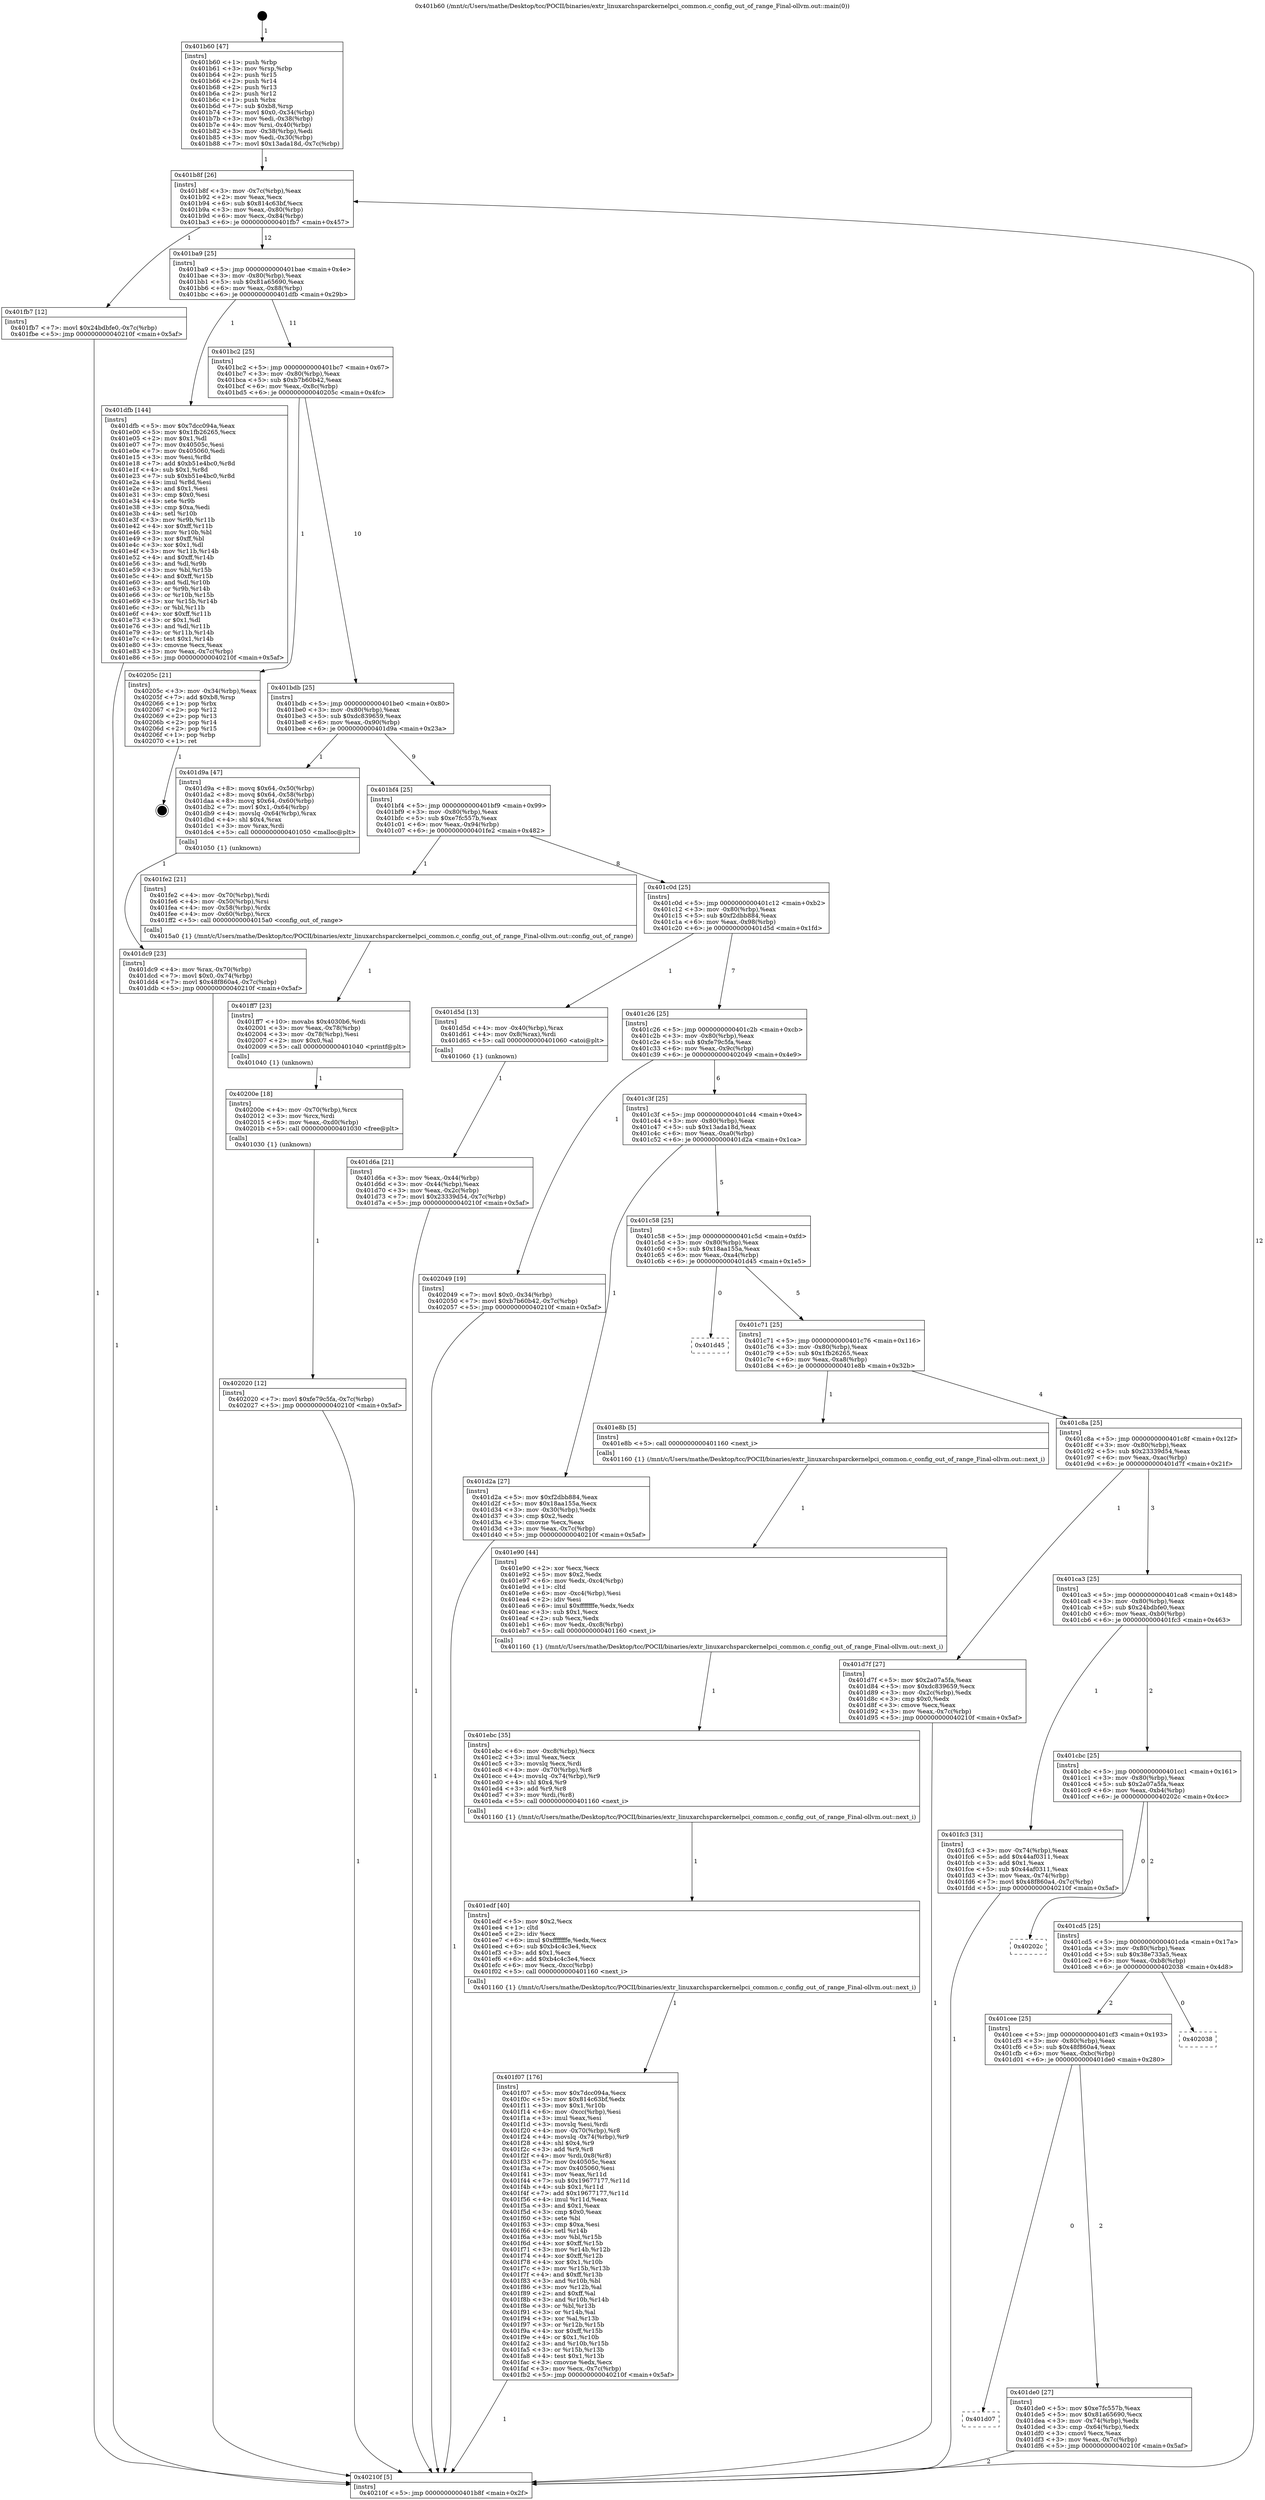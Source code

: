 digraph "0x401b60" {
  label = "0x401b60 (/mnt/c/Users/mathe/Desktop/tcc/POCII/binaries/extr_linuxarchsparckernelpci_common.c_config_out_of_range_Final-ollvm.out::main(0))"
  labelloc = "t"
  node[shape=record]

  Entry [label="",width=0.3,height=0.3,shape=circle,fillcolor=black,style=filled]
  "0x401b8f" [label="{
     0x401b8f [26]\l
     | [instrs]\l
     &nbsp;&nbsp;0x401b8f \<+3\>: mov -0x7c(%rbp),%eax\l
     &nbsp;&nbsp;0x401b92 \<+2\>: mov %eax,%ecx\l
     &nbsp;&nbsp;0x401b94 \<+6\>: sub $0x814c63bf,%ecx\l
     &nbsp;&nbsp;0x401b9a \<+3\>: mov %eax,-0x80(%rbp)\l
     &nbsp;&nbsp;0x401b9d \<+6\>: mov %ecx,-0x84(%rbp)\l
     &nbsp;&nbsp;0x401ba3 \<+6\>: je 0000000000401fb7 \<main+0x457\>\l
  }"]
  "0x401fb7" [label="{
     0x401fb7 [12]\l
     | [instrs]\l
     &nbsp;&nbsp;0x401fb7 \<+7\>: movl $0x24bdbfe0,-0x7c(%rbp)\l
     &nbsp;&nbsp;0x401fbe \<+5\>: jmp 000000000040210f \<main+0x5af\>\l
  }"]
  "0x401ba9" [label="{
     0x401ba9 [25]\l
     | [instrs]\l
     &nbsp;&nbsp;0x401ba9 \<+5\>: jmp 0000000000401bae \<main+0x4e\>\l
     &nbsp;&nbsp;0x401bae \<+3\>: mov -0x80(%rbp),%eax\l
     &nbsp;&nbsp;0x401bb1 \<+5\>: sub $0x81a65690,%eax\l
     &nbsp;&nbsp;0x401bb6 \<+6\>: mov %eax,-0x88(%rbp)\l
     &nbsp;&nbsp;0x401bbc \<+6\>: je 0000000000401dfb \<main+0x29b\>\l
  }"]
  Exit [label="",width=0.3,height=0.3,shape=circle,fillcolor=black,style=filled,peripheries=2]
  "0x401dfb" [label="{
     0x401dfb [144]\l
     | [instrs]\l
     &nbsp;&nbsp;0x401dfb \<+5\>: mov $0x7dcc094a,%eax\l
     &nbsp;&nbsp;0x401e00 \<+5\>: mov $0x1fb26265,%ecx\l
     &nbsp;&nbsp;0x401e05 \<+2\>: mov $0x1,%dl\l
     &nbsp;&nbsp;0x401e07 \<+7\>: mov 0x40505c,%esi\l
     &nbsp;&nbsp;0x401e0e \<+7\>: mov 0x405060,%edi\l
     &nbsp;&nbsp;0x401e15 \<+3\>: mov %esi,%r8d\l
     &nbsp;&nbsp;0x401e18 \<+7\>: add $0xb51e4bc0,%r8d\l
     &nbsp;&nbsp;0x401e1f \<+4\>: sub $0x1,%r8d\l
     &nbsp;&nbsp;0x401e23 \<+7\>: sub $0xb51e4bc0,%r8d\l
     &nbsp;&nbsp;0x401e2a \<+4\>: imul %r8d,%esi\l
     &nbsp;&nbsp;0x401e2e \<+3\>: and $0x1,%esi\l
     &nbsp;&nbsp;0x401e31 \<+3\>: cmp $0x0,%esi\l
     &nbsp;&nbsp;0x401e34 \<+4\>: sete %r9b\l
     &nbsp;&nbsp;0x401e38 \<+3\>: cmp $0xa,%edi\l
     &nbsp;&nbsp;0x401e3b \<+4\>: setl %r10b\l
     &nbsp;&nbsp;0x401e3f \<+3\>: mov %r9b,%r11b\l
     &nbsp;&nbsp;0x401e42 \<+4\>: xor $0xff,%r11b\l
     &nbsp;&nbsp;0x401e46 \<+3\>: mov %r10b,%bl\l
     &nbsp;&nbsp;0x401e49 \<+3\>: xor $0xff,%bl\l
     &nbsp;&nbsp;0x401e4c \<+3\>: xor $0x1,%dl\l
     &nbsp;&nbsp;0x401e4f \<+3\>: mov %r11b,%r14b\l
     &nbsp;&nbsp;0x401e52 \<+4\>: and $0xff,%r14b\l
     &nbsp;&nbsp;0x401e56 \<+3\>: and %dl,%r9b\l
     &nbsp;&nbsp;0x401e59 \<+3\>: mov %bl,%r15b\l
     &nbsp;&nbsp;0x401e5c \<+4\>: and $0xff,%r15b\l
     &nbsp;&nbsp;0x401e60 \<+3\>: and %dl,%r10b\l
     &nbsp;&nbsp;0x401e63 \<+3\>: or %r9b,%r14b\l
     &nbsp;&nbsp;0x401e66 \<+3\>: or %r10b,%r15b\l
     &nbsp;&nbsp;0x401e69 \<+3\>: xor %r15b,%r14b\l
     &nbsp;&nbsp;0x401e6c \<+3\>: or %bl,%r11b\l
     &nbsp;&nbsp;0x401e6f \<+4\>: xor $0xff,%r11b\l
     &nbsp;&nbsp;0x401e73 \<+3\>: or $0x1,%dl\l
     &nbsp;&nbsp;0x401e76 \<+3\>: and %dl,%r11b\l
     &nbsp;&nbsp;0x401e79 \<+3\>: or %r11b,%r14b\l
     &nbsp;&nbsp;0x401e7c \<+4\>: test $0x1,%r14b\l
     &nbsp;&nbsp;0x401e80 \<+3\>: cmovne %ecx,%eax\l
     &nbsp;&nbsp;0x401e83 \<+3\>: mov %eax,-0x7c(%rbp)\l
     &nbsp;&nbsp;0x401e86 \<+5\>: jmp 000000000040210f \<main+0x5af\>\l
  }"]
  "0x401bc2" [label="{
     0x401bc2 [25]\l
     | [instrs]\l
     &nbsp;&nbsp;0x401bc2 \<+5\>: jmp 0000000000401bc7 \<main+0x67\>\l
     &nbsp;&nbsp;0x401bc7 \<+3\>: mov -0x80(%rbp),%eax\l
     &nbsp;&nbsp;0x401bca \<+5\>: sub $0xb7b60b42,%eax\l
     &nbsp;&nbsp;0x401bcf \<+6\>: mov %eax,-0x8c(%rbp)\l
     &nbsp;&nbsp;0x401bd5 \<+6\>: je 000000000040205c \<main+0x4fc\>\l
  }"]
  "0x402020" [label="{
     0x402020 [12]\l
     | [instrs]\l
     &nbsp;&nbsp;0x402020 \<+7\>: movl $0xfe79c5fa,-0x7c(%rbp)\l
     &nbsp;&nbsp;0x402027 \<+5\>: jmp 000000000040210f \<main+0x5af\>\l
  }"]
  "0x40205c" [label="{
     0x40205c [21]\l
     | [instrs]\l
     &nbsp;&nbsp;0x40205c \<+3\>: mov -0x34(%rbp),%eax\l
     &nbsp;&nbsp;0x40205f \<+7\>: add $0xb8,%rsp\l
     &nbsp;&nbsp;0x402066 \<+1\>: pop %rbx\l
     &nbsp;&nbsp;0x402067 \<+2\>: pop %r12\l
     &nbsp;&nbsp;0x402069 \<+2\>: pop %r13\l
     &nbsp;&nbsp;0x40206b \<+2\>: pop %r14\l
     &nbsp;&nbsp;0x40206d \<+2\>: pop %r15\l
     &nbsp;&nbsp;0x40206f \<+1\>: pop %rbp\l
     &nbsp;&nbsp;0x402070 \<+1\>: ret\l
  }"]
  "0x401bdb" [label="{
     0x401bdb [25]\l
     | [instrs]\l
     &nbsp;&nbsp;0x401bdb \<+5\>: jmp 0000000000401be0 \<main+0x80\>\l
     &nbsp;&nbsp;0x401be0 \<+3\>: mov -0x80(%rbp),%eax\l
     &nbsp;&nbsp;0x401be3 \<+5\>: sub $0xdc839659,%eax\l
     &nbsp;&nbsp;0x401be8 \<+6\>: mov %eax,-0x90(%rbp)\l
     &nbsp;&nbsp;0x401bee \<+6\>: je 0000000000401d9a \<main+0x23a\>\l
  }"]
  "0x40200e" [label="{
     0x40200e [18]\l
     | [instrs]\l
     &nbsp;&nbsp;0x40200e \<+4\>: mov -0x70(%rbp),%rcx\l
     &nbsp;&nbsp;0x402012 \<+3\>: mov %rcx,%rdi\l
     &nbsp;&nbsp;0x402015 \<+6\>: mov %eax,-0xd0(%rbp)\l
     &nbsp;&nbsp;0x40201b \<+5\>: call 0000000000401030 \<free@plt\>\l
     | [calls]\l
     &nbsp;&nbsp;0x401030 \{1\} (unknown)\l
  }"]
  "0x401d9a" [label="{
     0x401d9a [47]\l
     | [instrs]\l
     &nbsp;&nbsp;0x401d9a \<+8\>: movq $0x64,-0x50(%rbp)\l
     &nbsp;&nbsp;0x401da2 \<+8\>: movq $0x64,-0x58(%rbp)\l
     &nbsp;&nbsp;0x401daa \<+8\>: movq $0x64,-0x60(%rbp)\l
     &nbsp;&nbsp;0x401db2 \<+7\>: movl $0x1,-0x64(%rbp)\l
     &nbsp;&nbsp;0x401db9 \<+4\>: movslq -0x64(%rbp),%rax\l
     &nbsp;&nbsp;0x401dbd \<+4\>: shl $0x4,%rax\l
     &nbsp;&nbsp;0x401dc1 \<+3\>: mov %rax,%rdi\l
     &nbsp;&nbsp;0x401dc4 \<+5\>: call 0000000000401050 \<malloc@plt\>\l
     | [calls]\l
     &nbsp;&nbsp;0x401050 \{1\} (unknown)\l
  }"]
  "0x401bf4" [label="{
     0x401bf4 [25]\l
     | [instrs]\l
     &nbsp;&nbsp;0x401bf4 \<+5\>: jmp 0000000000401bf9 \<main+0x99\>\l
     &nbsp;&nbsp;0x401bf9 \<+3\>: mov -0x80(%rbp),%eax\l
     &nbsp;&nbsp;0x401bfc \<+5\>: sub $0xe7fc557b,%eax\l
     &nbsp;&nbsp;0x401c01 \<+6\>: mov %eax,-0x94(%rbp)\l
     &nbsp;&nbsp;0x401c07 \<+6\>: je 0000000000401fe2 \<main+0x482\>\l
  }"]
  "0x401ff7" [label="{
     0x401ff7 [23]\l
     | [instrs]\l
     &nbsp;&nbsp;0x401ff7 \<+10\>: movabs $0x4030b6,%rdi\l
     &nbsp;&nbsp;0x402001 \<+3\>: mov %eax,-0x78(%rbp)\l
     &nbsp;&nbsp;0x402004 \<+3\>: mov -0x78(%rbp),%esi\l
     &nbsp;&nbsp;0x402007 \<+2\>: mov $0x0,%al\l
     &nbsp;&nbsp;0x402009 \<+5\>: call 0000000000401040 \<printf@plt\>\l
     | [calls]\l
     &nbsp;&nbsp;0x401040 \{1\} (unknown)\l
  }"]
  "0x401fe2" [label="{
     0x401fe2 [21]\l
     | [instrs]\l
     &nbsp;&nbsp;0x401fe2 \<+4\>: mov -0x70(%rbp),%rdi\l
     &nbsp;&nbsp;0x401fe6 \<+4\>: mov -0x50(%rbp),%rsi\l
     &nbsp;&nbsp;0x401fea \<+4\>: mov -0x58(%rbp),%rdx\l
     &nbsp;&nbsp;0x401fee \<+4\>: mov -0x60(%rbp),%rcx\l
     &nbsp;&nbsp;0x401ff2 \<+5\>: call 00000000004015a0 \<config_out_of_range\>\l
     | [calls]\l
     &nbsp;&nbsp;0x4015a0 \{1\} (/mnt/c/Users/mathe/Desktop/tcc/POCII/binaries/extr_linuxarchsparckernelpci_common.c_config_out_of_range_Final-ollvm.out::config_out_of_range)\l
  }"]
  "0x401c0d" [label="{
     0x401c0d [25]\l
     | [instrs]\l
     &nbsp;&nbsp;0x401c0d \<+5\>: jmp 0000000000401c12 \<main+0xb2\>\l
     &nbsp;&nbsp;0x401c12 \<+3\>: mov -0x80(%rbp),%eax\l
     &nbsp;&nbsp;0x401c15 \<+5\>: sub $0xf2dbb884,%eax\l
     &nbsp;&nbsp;0x401c1a \<+6\>: mov %eax,-0x98(%rbp)\l
     &nbsp;&nbsp;0x401c20 \<+6\>: je 0000000000401d5d \<main+0x1fd\>\l
  }"]
  "0x401f07" [label="{
     0x401f07 [176]\l
     | [instrs]\l
     &nbsp;&nbsp;0x401f07 \<+5\>: mov $0x7dcc094a,%ecx\l
     &nbsp;&nbsp;0x401f0c \<+5\>: mov $0x814c63bf,%edx\l
     &nbsp;&nbsp;0x401f11 \<+3\>: mov $0x1,%r10b\l
     &nbsp;&nbsp;0x401f14 \<+6\>: mov -0xcc(%rbp),%esi\l
     &nbsp;&nbsp;0x401f1a \<+3\>: imul %eax,%esi\l
     &nbsp;&nbsp;0x401f1d \<+3\>: movslq %esi,%rdi\l
     &nbsp;&nbsp;0x401f20 \<+4\>: mov -0x70(%rbp),%r8\l
     &nbsp;&nbsp;0x401f24 \<+4\>: movslq -0x74(%rbp),%r9\l
     &nbsp;&nbsp;0x401f28 \<+4\>: shl $0x4,%r9\l
     &nbsp;&nbsp;0x401f2c \<+3\>: add %r9,%r8\l
     &nbsp;&nbsp;0x401f2f \<+4\>: mov %rdi,0x8(%r8)\l
     &nbsp;&nbsp;0x401f33 \<+7\>: mov 0x40505c,%eax\l
     &nbsp;&nbsp;0x401f3a \<+7\>: mov 0x405060,%esi\l
     &nbsp;&nbsp;0x401f41 \<+3\>: mov %eax,%r11d\l
     &nbsp;&nbsp;0x401f44 \<+7\>: sub $0x19677177,%r11d\l
     &nbsp;&nbsp;0x401f4b \<+4\>: sub $0x1,%r11d\l
     &nbsp;&nbsp;0x401f4f \<+7\>: add $0x19677177,%r11d\l
     &nbsp;&nbsp;0x401f56 \<+4\>: imul %r11d,%eax\l
     &nbsp;&nbsp;0x401f5a \<+3\>: and $0x1,%eax\l
     &nbsp;&nbsp;0x401f5d \<+3\>: cmp $0x0,%eax\l
     &nbsp;&nbsp;0x401f60 \<+3\>: sete %bl\l
     &nbsp;&nbsp;0x401f63 \<+3\>: cmp $0xa,%esi\l
     &nbsp;&nbsp;0x401f66 \<+4\>: setl %r14b\l
     &nbsp;&nbsp;0x401f6a \<+3\>: mov %bl,%r15b\l
     &nbsp;&nbsp;0x401f6d \<+4\>: xor $0xff,%r15b\l
     &nbsp;&nbsp;0x401f71 \<+3\>: mov %r14b,%r12b\l
     &nbsp;&nbsp;0x401f74 \<+4\>: xor $0xff,%r12b\l
     &nbsp;&nbsp;0x401f78 \<+4\>: xor $0x1,%r10b\l
     &nbsp;&nbsp;0x401f7c \<+3\>: mov %r15b,%r13b\l
     &nbsp;&nbsp;0x401f7f \<+4\>: and $0xff,%r13b\l
     &nbsp;&nbsp;0x401f83 \<+3\>: and %r10b,%bl\l
     &nbsp;&nbsp;0x401f86 \<+3\>: mov %r12b,%al\l
     &nbsp;&nbsp;0x401f89 \<+2\>: and $0xff,%al\l
     &nbsp;&nbsp;0x401f8b \<+3\>: and %r10b,%r14b\l
     &nbsp;&nbsp;0x401f8e \<+3\>: or %bl,%r13b\l
     &nbsp;&nbsp;0x401f91 \<+3\>: or %r14b,%al\l
     &nbsp;&nbsp;0x401f94 \<+3\>: xor %al,%r13b\l
     &nbsp;&nbsp;0x401f97 \<+3\>: or %r12b,%r15b\l
     &nbsp;&nbsp;0x401f9a \<+4\>: xor $0xff,%r15b\l
     &nbsp;&nbsp;0x401f9e \<+4\>: or $0x1,%r10b\l
     &nbsp;&nbsp;0x401fa2 \<+3\>: and %r10b,%r15b\l
     &nbsp;&nbsp;0x401fa5 \<+3\>: or %r15b,%r13b\l
     &nbsp;&nbsp;0x401fa8 \<+4\>: test $0x1,%r13b\l
     &nbsp;&nbsp;0x401fac \<+3\>: cmovne %edx,%ecx\l
     &nbsp;&nbsp;0x401faf \<+3\>: mov %ecx,-0x7c(%rbp)\l
     &nbsp;&nbsp;0x401fb2 \<+5\>: jmp 000000000040210f \<main+0x5af\>\l
  }"]
  "0x401d5d" [label="{
     0x401d5d [13]\l
     | [instrs]\l
     &nbsp;&nbsp;0x401d5d \<+4\>: mov -0x40(%rbp),%rax\l
     &nbsp;&nbsp;0x401d61 \<+4\>: mov 0x8(%rax),%rdi\l
     &nbsp;&nbsp;0x401d65 \<+5\>: call 0000000000401060 \<atoi@plt\>\l
     | [calls]\l
     &nbsp;&nbsp;0x401060 \{1\} (unknown)\l
  }"]
  "0x401c26" [label="{
     0x401c26 [25]\l
     | [instrs]\l
     &nbsp;&nbsp;0x401c26 \<+5\>: jmp 0000000000401c2b \<main+0xcb\>\l
     &nbsp;&nbsp;0x401c2b \<+3\>: mov -0x80(%rbp),%eax\l
     &nbsp;&nbsp;0x401c2e \<+5\>: sub $0xfe79c5fa,%eax\l
     &nbsp;&nbsp;0x401c33 \<+6\>: mov %eax,-0x9c(%rbp)\l
     &nbsp;&nbsp;0x401c39 \<+6\>: je 0000000000402049 \<main+0x4e9\>\l
  }"]
  "0x401edf" [label="{
     0x401edf [40]\l
     | [instrs]\l
     &nbsp;&nbsp;0x401edf \<+5\>: mov $0x2,%ecx\l
     &nbsp;&nbsp;0x401ee4 \<+1\>: cltd\l
     &nbsp;&nbsp;0x401ee5 \<+2\>: idiv %ecx\l
     &nbsp;&nbsp;0x401ee7 \<+6\>: imul $0xfffffffe,%edx,%ecx\l
     &nbsp;&nbsp;0x401eed \<+6\>: sub $0xb4c4c3e4,%ecx\l
     &nbsp;&nbsp;0x401ef3 \<+3\>: add $0x1,%ecx\l
     &nbsp;&nbsp;0x401ef6 \<+6\>: add $0xb4c4c3e4,%ecx\l
     &nbsp;&nbsp;0x401efc \<+6\>: mov %ecx,-0xcc(%rbp)\l
     &nbsp;&nbsp;0x401f02 \<+5\>: call 0000000000401160 \<next_i\>\l
     | [calls]\l
     &nbsp;&nbsp;0x401160 \{1\} (/mnt/c/Users/mathe/Desktop/tcc/POCII/binaries/extr_linuxarchsparckernelpci_common.c_config_out_of_range_Final-ollvm.out::next_i)\l
  }"]
  "0x402049" [label="{
     0x402049 [19]\l
     | [instrs]\l
     &nbsp;&nbsp;0x402049 \<+7\>: movl $0x0,-0x34(%rbp)\l
     &nbsp;&nbsp;0x402050 \<+7\>: movl $0xb7b60b42,-0x7c(%rbp)\l
     &nbsp;&nbsp;0x402057 \<+5\>: jmp 000000000040210f \<main+0x5af\>\l
  }"]
  "0x401c3f" [label="{
     0x401c3f [25]\l
     | [instrs]\l
     &nbsp;&nbsp;0x401c3f \<+5\>: jmp 0000000000401c44 \<main+0xe4\>\l
     &nbsp;&nbsp;0x401c44 \<+3\>: mov -0x80(%rbp),%eax\l
     &nbsp;&nbsp;0x401c47 \<+5\>: sub $0x13ada18d,%eax\l
     &nbsp;&nbsp;0x401c4c \<+6\>: mov %eax,-0xa0(%rbp)\l
     &nbsp;&nbsp;0x401c52 \<+6\>: je 0000000000401d2a \<main+0x1ca\>\l
  }"]
  "0x401ebc" [label="{
     0x401ebc [35]\l
     | [instrs]\l
     &nbsp;&nbsp;0x401ebc \<+6\>: mov -0xc8(%rbp),%ecx\l
     &nbsp;&nbsp;0x401ec2 \<+3\>: imul %eax,%ecx\l
     &nbsp;&nbsp;0x401ec5 \<+3\>: movslq %ecx,%rdi\l
     &nbsp;&nbsp;0x401ec8 \<+4\>: mov -0x70(%rbp),%r8\l
     &nbsp;&nbsp;0x401ecc \<+4\>: movslq -0x74(%rbp),%r9\l
     &nbsp;&nbsp;0x401ed0 \<+4\>: shl $0x4,%r9\l
     &nbsp;&nbsp;0x401ed4 \<+3\>: add %r9,%r8\l
     &nbsp;&nbsp;0x401ed7 \<+3\>: mov %rdi,(%r8)\l
     &nbsp;&nbsp;0x401eda \<+5\>: call 0000000000401160 \<next_i\>\l
     | [calls]\l
     &nbsp;&nbsp;0x401160 \{1\} (/mnt/c/Users/mathe/Desktop/tcc/POCII/binaries/extr_linuxarchsparckernelpci_common.c_config_out_of_range_Final-ollvm.out::next_i)\l
  }"]
  "0x401d2a" [label="{
     0x401d2a [27]\l
     | [instrs]\l
     &nbsp;&nbsp;0x401d2a \<+5\>: mov $0xf2dbb884,%eax\l
     &nbsp;&nbsp;0x401d2f \<+5\>: mov $0x18aa155a,%ecx\l
     &nbsp;&nbsp;0x401d34 \<+3\>: mov -0x30(%rbp),%edx\l
     &nbsp;&nbsp;0x401d37 \<+3\>: cmp $0x2,%edx\l
     &nbsp;&nbsp;0x401d3a \<+3\>: cmovne %ecx,%eax\l
     &nbsp;&nbsp;0x401d3d \<+3\>: mov %eax,-0x7c(%rbp)\l
     &nbsp;&nbsp;0x401d40 \<+5\>: jmp 000000000040210f \<main+0x5af\>\l
  }"]
  "0x401c58" [label="{
     0x401c58 [25]\l
     | [instrs]\l
     &nbsp;&nbsp;0x401c58 \<+5\>: jmp 0000000000401c5d \<main+0xfd\>\l
     &nbsp;&nbsp;0x401c5d \<+3\>: mov -0x80(%rbp),%eax\l
     &nbsp;&nbsp;0x401c60 \<+5\>: sub $0x18aa155a,%eax\l
     &nbsp;&nbsp;0x401c65 \<+6\>: mov %eax,-0xa4(%rbp)\l
     &nbsp;&nbsp;0x401c6b \<+6\>: je 0000000000401d45 \<main+0x1e5\>\l
  }"]
  "0x40210f" [label="{
     0x40210f [5]\l
     | [instrs]\l
     &nbsp;&nbsp;0x40210f \<+5\>: jmp 0000000000401b8f \<main+0x2f\>\l
  }"]
  "0x401b60" [label="{
     0x401b60 [47]\l
     | [instrs]\l
     &nbsp;&nbsp;0x401b60 \<+1\>: push %rbp\l
     &nbsp;&nbsp;0x401b61 \<+3\>: mov %rsp,%rbp\l
     &nbsp;&nbsp;0x401b64 \<+2\>: push %r15\l
     &nbsp;&nbsp;0x401b66 \<+2\>: push %r14\l
     &nbsp;&nbsp;0x401b68 \<+2\>: push %r13\l
     &nbsp;&nbsp;0x401b6a \<+2\>: push %r12\l
     &nbsp;&nbsp;0x401b6c \<+1\>: push %rbx\l
     &nbsp;&nbsp;0x401b6d \<+7\>: sub $0xb8,%rsp\l
     &nbsp;&nbsp;0x401b74 \<+7\>: movl $0x0,-0x34(%rbp)\l
     &nbsp;&nbsp;0x401b7b \<+3\>: mov %edi,-0x38(%rbp)\l
     &nbsp;&nbsp;0x401b7e \<+4\>: mov %rsi,-0x40(%rbp)\l
     &nbsp;&nbsp;0x401b82 \<+3\>: mov -0x38(%rbp),%edi\l
     &nbsp;&nbsp;0x401b85 \<+3\>: mov %edi,-0x30(%rbp)\l
     &nbsp;&nbsp;0x401b88 \<+7\>: movl $0x13ada18d,-0x7c(%rbp)\l
  }"]
  "0x401d6a" [label="{
     0x401d6a [21]\l
     | [instrs]\l
     &nbsp;&nbsp;0x401d6a \<+3\>: mov %eax,-0x44(%rbp)\l
     &nbsp;&nbsp;0x401d6d \<+3\>: mov -0x44(%rbp),%eax\l
     &nbsp;&nbsp;0x401d70 \<+3\>: mov %eax,-0x2c(%rbp)\l
     &nbsp;&nbsp;0x401d73 \<+7\>: movl $0x23339d54,-0x7c(%rbp)\l
     &nbsp;&nbsp;0x401d7a \<+5\>: jmp 000000000040210f \<main+0x5af\>\l
  }"]
  "0x401e90" [label="{
     0x401e90 [44]\l
     | [instrs]\l
     &nbsp;&nbsp;0x401e90 \<+2\>: xor %ecx,%ecx\l
     &nbsp;&nbsp;0x401e92 \<+5\>: mov $0x2,%edx\l
     &nbsp;&nbsp;0x401e97 \<+6\>: mov %edx,-0xc4(%rbp)\l
     &nbsp;&nbsp;0x401e9d \<+1\>: cltd\l
     &nbsp;&nbsp;0x401e9e \<+6\>: mov -0xc4(%rbp),%esi\l
     &nbsp;&nbsp;0x401ea4 \<+2\>: idiv %esi\l
     &nbsp;&nbsp;0x401ea6 \<+6\>: imul $0xfffffffe,%edx,%edx\l
     &nbsp;&nbsp;0x401eac \<+3\>: sub $0x1,%ecx\l
     &nbsp;&nbsp;0x401eaf \<+2\>: sub %ecx,%edx\l
     &nbsp;&nbsp;0x401eb1 \<+6\>: mov %edx,-0xc8(%rbp)\l
     &nbsp;&nbsp;0x401eb7 \<+5\>: call 0000000000401160 \<next_i\>\l
     | [calls]\l
     &nbsp;&nbsp;0x401160 \{1\} (/mnt/c/Users/mathe/Desktop/tcc/POCII/binaries/extr_linuxarchsparckernelpci_common.c_config_out_of_range_Final-ollvm.out::next_i)\l
  }"]
  "0x401d45" [label="{
     0x401d45\l
  }", style=dashed]
  "0x401c71" [label="{
     0x401c71 [25]\l
     | [instrs]\l
     &nbsp;&nbsp;0x401c71 \<+5\>: jmp 0000000000401c76 \<main+0x116\>\l
     &nbsp;&nbsp;0x401c76 \<+3\>: mov -0x80(%rbp),%eax\l
     &nbsp;&nbsp;0x401c79 \<+5\>: sub $0x1fb26265,%eax\l
     &nbsp;&nbsp;0x401c7e \<+6\>: mov %eax,-0xa8(%rbp)\l
     &nbsp;&nbsp;0x401c84 \<+6\>: je 0000000000401e8b \<main+0x32b\>\l
  }"]
  "0x401d07" [label="{
     0x401d07\l
  }", style=dashed]
  "0x401e8b" [label="{
     0x401e8b [5]\l
     | [instrs]\l
     &nbsp;&nbsp;0x401e8b \<+5\>: call 0000000000401160 \<next_i\>\l
     | [calls]\l
     &nbsp;&nbsp;0x401160 \{1\} (/mnt/c/Users/mathe/Desktop/tcc/POCII/binaries/extr_linuxarchsparckernelpci_common.c_config_out_of_range_Final-ollvm.out::next_i)\l
  }"]
  "0x401c8a" [label="{
     0x401c8a [25]\l
     | [instrs]\l
     &nbsp;&nbsp;0x401c8a \<+5\>: jmp 0000000000401c8f \<main+0x12f\>\l
     &nbsp;&nbsp;0x401c8f \<+3\>: mov -0x80(%rbp),%eax\l
     &nbsp;&nbsp;0x401c92 \<+5\>: sub $0x23339d54,%eax\l
     &nbsp;&nbsp;0x401c97 \<+6\>: mov %eax,-0xac(%rbp)\l
     &nbsp;&nbsp;0x401c9d \<+6\>: je 0000000000401d7f \<main+0x21f\>\l
  }"]
  "0x401de0" [label="{
     0x401de0 [27]\l
     | [instrs]\l
     &nbsp;&nbsp;0x401de0 \<+5\>: mov $0xe7fc557b,%eax\l
     &nbsp;&nbsp;0x401de5 \<+5\>: mov $0x81a65690,%ecx\l
     &nbsp;&nbsp;0x401dea \<+3\>: mov -0x74(%rbp),%edx\l
     &nbsp;&nbsp;0x401ded \<+3\>: cmp -0x64(%rbp),%edx\l
     &nbsp;&nbsp;0x401df0 \<+3\>: cmovl %ecx,%eax\l
     &nbsp;&nbsp;0x401df3 \<+3\>: mov %eax,-0x7c(%rbp)\l
     &nbsp;&nbsp;0x401df6 \<+5\>: jmp 000000000040210f \<main+0x5af\>\l
  }"]
  "0x401d7f" [label="{
     0x401d7f [27]\l
     | [instrs]\l
     &nbsp;&nbsp;0x401d7f \<+5\>: mov $0x2a07a5fa,%eax\l
     &nbsp;&nbsp;0x401d84 \<+5\>: mov $0xdc839659,%ecx\l
     &nbsp;&nbsp;0x401d89 \<+3\>: mov -0x2c(%rbp),%edx\l
     &nbsp;&nbsp;0x401d8c \<+3\>: cmp $0x0,%edx\l
     &nbsp;&nbsp;0x401d8f \<+3\>: cmove %ecx,%eax\l
     &nbsp;&nbsp;0x401d92 \<+3\>: mov %eax,-0x7c(%rbp)\l
     &nbsp;&nbsp;0x401d95 \<+5\>: jmp 000000000040210f \<main+0x5af\>\l
  }"]
  "0x401ca3" [label="{
     0x401ca3 [25]\l
     | [instrs]\l
     &nbsp;&nbsp;0x401ca3 \<+5\>: jmp 0000000000401ca8 \<main+0x148\>\l
     &nbsp;&nbsp;0x401ca8 \<+3\>: mov -0x80(%rbp),%eax\l
     &nbsp;&nbsp;0x401cab \<+5\>: sub $0x24bdbfe0,%eax\l
     &nbsp;&nbsp;0x401cb0 \<+6\>: mov %eax,-0xb0(%rbp)\l
     &nbsp;&nbsp;0x401cb6 \<+6\>: je 0000000000401fc3 \<main+0x463\>\l
  }"]
  "0x401dc9" [label="{
     0x401dc9 [23]\l
     | [instrs]\l
     &nbsp;&nbsp;0x401dc9 \<+4\>: mov %rax,-0x70(%rbp)\l
     &nbsp;&nbsp;0x401dcd \<+7\>: movl $0x0,-0x74(%rbp)\l
     &nbsp;&nbsp;0x401dd4 \<+7\>: movl $0x48f860a4,-0x7c(%rbp)\l
     &nbsp;&nbsp;0x401ddb \<+5\>: jmp 000000000040210f \<main+0x5af\>\l
  }"]
  "0x401cee" [label="{
     0x401cee [25]\l
     | [instrs]\l
     &nbsp;&nbsp;0x401cee \<+5\>: jmp 0000000000401cf3 \<main+0x193\>\l
     &nbsp;&nbsp;0x401cf3 \<+3\>: mov -0x80(%rbp),%eax\l
     &nbsp;&nbsp;0x401cf6 \<+5\>: sub $0x48f860a4,%eax\l
     &nbsp;&nbsp;0x401cfb \<+6\>: mov %eax,-0xbc(%rbp)\l
     &nbsp;&nbsp;0x401d01 \<+6\>: je 0000000000401de0 \<main+0x280\>\l
  }"]
  "0x401fc3" [label="{
     0x401fc3 [31]\l
     | [instrs]\l
     &nbsp;&nbsp;0x401fc3 \<+3\>: mov -0x74(%rbp),%eax\l
     &nbsp;&nbsp;0x401fc6 \<+5\>: add $0x44af0311,%eax\l
     &nbsp;&nbsp;0x401fcb \<+3\>: add $0x1,%eax\l
     &nbsp;&nbsp;0x401fce \<+5\>: sub $0x44af0311,%eax\l
     &nbsp;&nbsp;0x401fd3 \<+3\>: mov %eax,-0x74(%rbp)\l
     &nbsp;&nbsp;0x401fd6 \<+7\>: movl $0x48f860a4,-0x7c(%rbp)\l
     &nbsp;&nbsp;0x401fdd \<+5\>: jmp 000000000040210f \<main+0x5af\>\l
  }"]
  "0x401cbc" [label="{
     0x401cbc [25]\l
     | [instrs]\l
     &nbsp;&nbsp;0x401cbc \<+5\>: jmp 0000000000401cc1 \<main+0x161\>\l
     &nbsp;&nbsp;0x401cc1 \<+3\>: mov -0x80(%rbp),%eax\l
     &nbsp;&nbsp;0x401cc4 \<+5\>: sub $0x2a07a5fa,%eax\l
     &nbsp;&nbsp;0x401cc9 \<+6\>: mov %eax,-0xb4(%rbp)\l
     &nbsp;&nbsp;0x401ccf \<+6\>: je 000000000040202c \<main+0x4cc\>\l
  }"]
  "0x402038" [label="{
     0x402038\l
  }", style=dashed]
  "0x40202c" [label="{
     0x40202c\l
  }", style=dashed]
  "0x401cd5" [label="{
     0x401cd5 [25]\l
     | [instrs]\l
     &nbsp;&nbsp;0x401cd5 \<+5\>: jmp 0000000000401cda \<main+0x17a\>\l
     &nbsp;&nbsp;0x401cda \<+3\>: mov -0x80(%rbp),%eax\l
     &nbsp;&nbsp;0x401cdd \<+5\>: sub $0x38e733a5,%eax\l
     &nbsp;&nbsp;0x401ce2 \<+6\>: mov %eax,-0xb8(%rbp)\l
     &nbsp;&nbsp;0x401ce8 \<+6\>: je 0000000000402038 \<main+0x4d8\>\l
  }"]
  Entry -> "0x401b60" [label=" 1"]
  "0x401b8f" -> "0x401fb7" [label=" 1"]
  "0x401b8f" -> "0x401ba9" [label=" 12"]
  "0x40205c" -> Exit [label=" 1"]
  "0x401ba9" -> "0x401dfb" [label=" 1"]
  "0x401ba9" -> "0x401bc2" [label=" 11"]
  "0x402049" -> "0x40210f" [label=" 1"]
  "0x401bc2" -> "0x40205c" [label=" 1"]
  "0x401bc2" -> "0x401bdb" [label=" 10"]
  "0x402020" -> "0x40210f" [label=" 1"]
  "0x401bdb" -> "0x401d9a" [label=" 1"]
  "0x401bdb" -> "0x401bf4" [label=" 9"]
  "0x40200e" -> "0x402020" [label=" 1"]
  "0x401bf4" -> "0x401fe2" [label=" 1"]
  "0x401bf4" -> "0x401c0d" [label=" 8"]
  "0x401ff7" -> "0x40200e" [label=" 1"]
  "0x401c0d" -> "0x401d5d" [label=" 1"]
  "0x401c0d" -> "0x401c26" [label=" 7"]
  "0x401fe2" -> "0x401ff7" [label=" 1"]
  "0x401c26" -> "0x402049" [label=" 1"]
  "0x401c26" -> "0x401c3f" [label=" 6"]
  "0x401fc3" -> "0x40210f" [label=" 1"]
  "0x401c3f" -> "0x401d2a" [label=" 1"]
  "0x401c3f" -> "0x401c58" [label=" 5"]
  "0x401d2a" -> "0x40210f" [label=" 1"]
  "0x401b60" -> "0x401b8f" [label=" 1"]
  "0x40210f" -> "0x401b8f" [label=" 12"]
  "0x401d5d" -> "0x401d6a" [label=" 1"]
  "0x401d6a" -> "0x40210f" [label=" 1"]
  "0x401fb7" -> "0x40210f" [label=" 1"]
  "0x401c58" -> "0x401d45" [label=" 0"]
  "0x401c58" -> "0x401c71" [label=" 5"]
  "0x401f07" -> "0x40210f" [label=" 1"]
  "0x401c71" -> "0x401e8b" [label=" 1"]
  "0x401c71" -> "0x401c8a" [label=" 4"]
  "0x401edf" -> "0x401f07" [label=" 1"]
  "0x401c8a" -> "0x401d7f" [label=" 1"]
  "0x401c8a" -> "0x401ca3" [label=" 3"]
  "0x401d7f" -> "0x40210f" [label=" 1"]
  "0x401d9a" -> "0x401dc9" [label=" 1"]
  "0x401dc9" -> "0x40210f" [label=" 1"]
  "0x401ebc" -> "0x401edf" [label=" 1"]
  "0x401ca3" -> "0x401fc3" [label=" 1"]
  "0x401ca3" -> "0x401cbc" [label=" 2"]
  "0x401e8b" -> "0x401e90" [label=" 1"]
  "0x401cbc" -> "0x40202c" [label=" 0"]
  "0x401cbc" -> "0x401cd5" [label=" 2"]
  "0x401dfb" -> "0x40210f" [label=" 1"]
  "0x401cd5" -> "0x402038" [label=" 0"]
  "0x401cd5" -> "0x401cee" [label=" 2"]
  "0x401e90" -> "0x401ebc" [label=" 1"]
  "0x401cee" -> "0x401de0" [label=" 2"]
  "0x401cee" -> "0x401d07" [label=" 0"]
  "0x401de0" -> "0x40210f" [label=" 2"]
}
